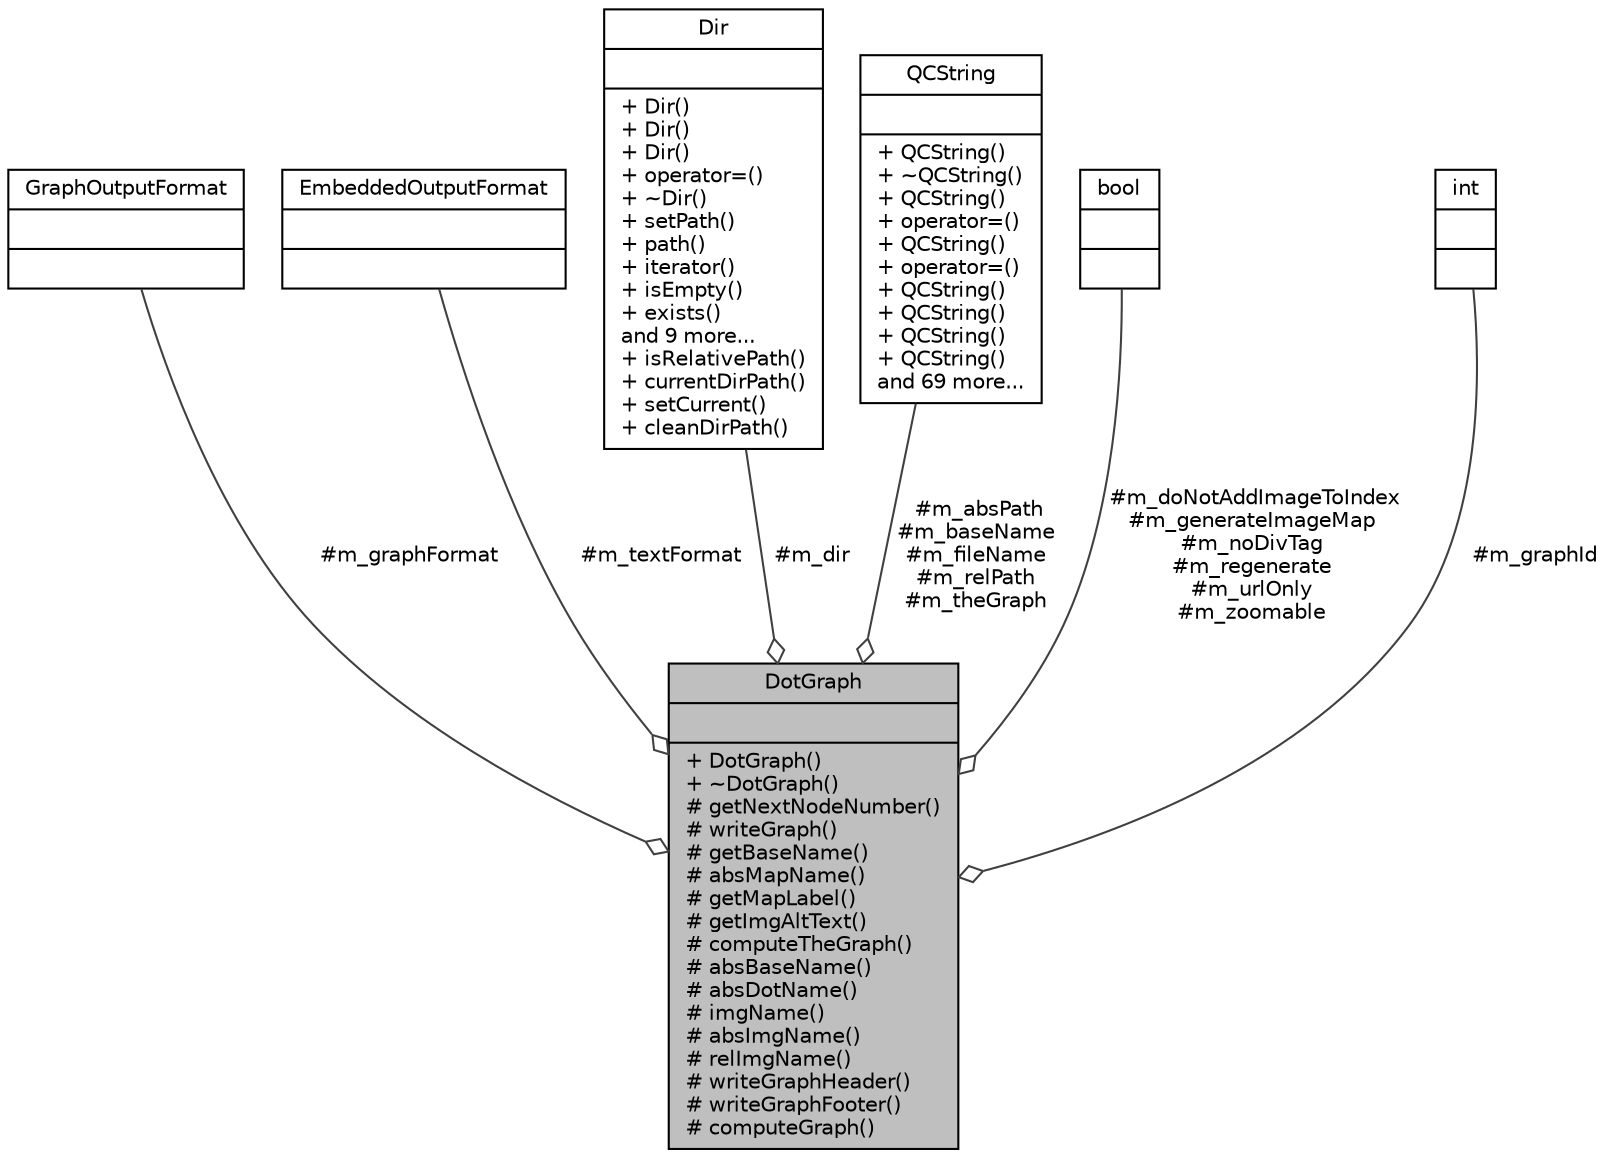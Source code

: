 digraph "DotGraph"
{
 // LATEX_PDF_SIZE
  edge [fontname="Helvetica",fontsize="10",labelfontname="Helvetica",labelfontsize="10"];
  node [fontname="Helvetica",fontsize="10",shape=record];
  Node1 [label="{DotGraph\n||+ DotGraph()\l+ ~DotGraph()\l# getNextNodeNumber()\l# writeGraph()\l# getBaseName()\l# absMapName()\l# getMapLabel()\l# getImgAltText()\l# computeTheGraph()\l# absBaseName()\l# absDotName()\l# imgName()\l# absImgName()\l# relImgName()\l# writeGraphHeader()\l# writeGraphFooter()\l# computeGraph()\l}",height=0.2,width=0.4,color="black", fillcolor="grey75", style="filled", fontcolor="black",tooltip=" "];
  Node2 -> Node1 [color="grey25",fontsize="10",style="solid",label=" #m_graphFormat" ,arrowhead="odiamond"];
  Node2 [label="{GraphOutputFormat\n||}",height=0.2,width=0.4,color="black", fillcolor="white", style="filled",tooltip=" "];
  Node3 -> Node1 [color="grey25",fontsize="10",style="solid",label=" #m_textFormat" ,arrowhead="odiamond"];
  Node3 [label="{EmbeddedOutputFormat\n||}",height=0.2,width=0.4,color="black", fillcolor="white", style="filled",tooltip=" "];
  Node4 -> Node1 [color="grey25",fontsize="10",style="solid",label=" #m_dir" ,arrowhead="odiamond"];
  Node4 [label="{Dir\n||+ Dir()\l+ Dir()\l+ Dir()\l+ operator=()\l+ ~Dir()\l+ setPath()\l+ path()\l+ iterator()\l+ isEmpty()\l+ exists()\land 9 more...\l+ isRelativePath()\l+ currentDirPath()\l+ setCurrent()\l+ cleanDirPath()\l}",height=0.2,width=0.4,color="black", fillcolor="white", style="filled",URL="$classDir.html",tooltip=" "];
  Node5 -> Node1 [color="grey25",fontsize="10",style="solid",label=" #m_absPath\n#m_baseName\n#m_fileName\n#m_relPath\n#m_theGraph" ,arrowhead="odiamond"];
  Node5 [label="{QCString\n||+ QCString()\l+ ~QCString()\l+ QCString()\l+ operator=()\l+ QCString()\l+ operator=()\l+ QCString()\l+ QCString()\l+ QCString()\l+ QCString()\land 69 more...\l}",height=0.2,width=0.4,color="black", fillcolor="white", style="filled",URL="$classQCString.html",tooltip=" "];
  Node6 -> Node1 [color="grey25",fontsize="10",style="solid",label=" #m_doNotAddImageToIndex\n#m_generateImageMap\n#m_noDivTag\n#m_regenerate\n#m_urlOnly\n#m_zoomable" ,arrowhead="odiamond"];
  Node6 [label="{bool\n||}",height=0.2,width=0.4,color="black", fillcolor="white", style="filled",tooltip=" "];
  Node7 -> Node1 [color="grey25",fontsize="10",style="solid",label=" #m_graphId" ,arrowhead="odiamond"];
  Node7 [label="{int\n||}",height=0.2,width=0.4,color="black", fillcolor="white", style="filled",URL="$classint.html",tooltip=" "];
}
